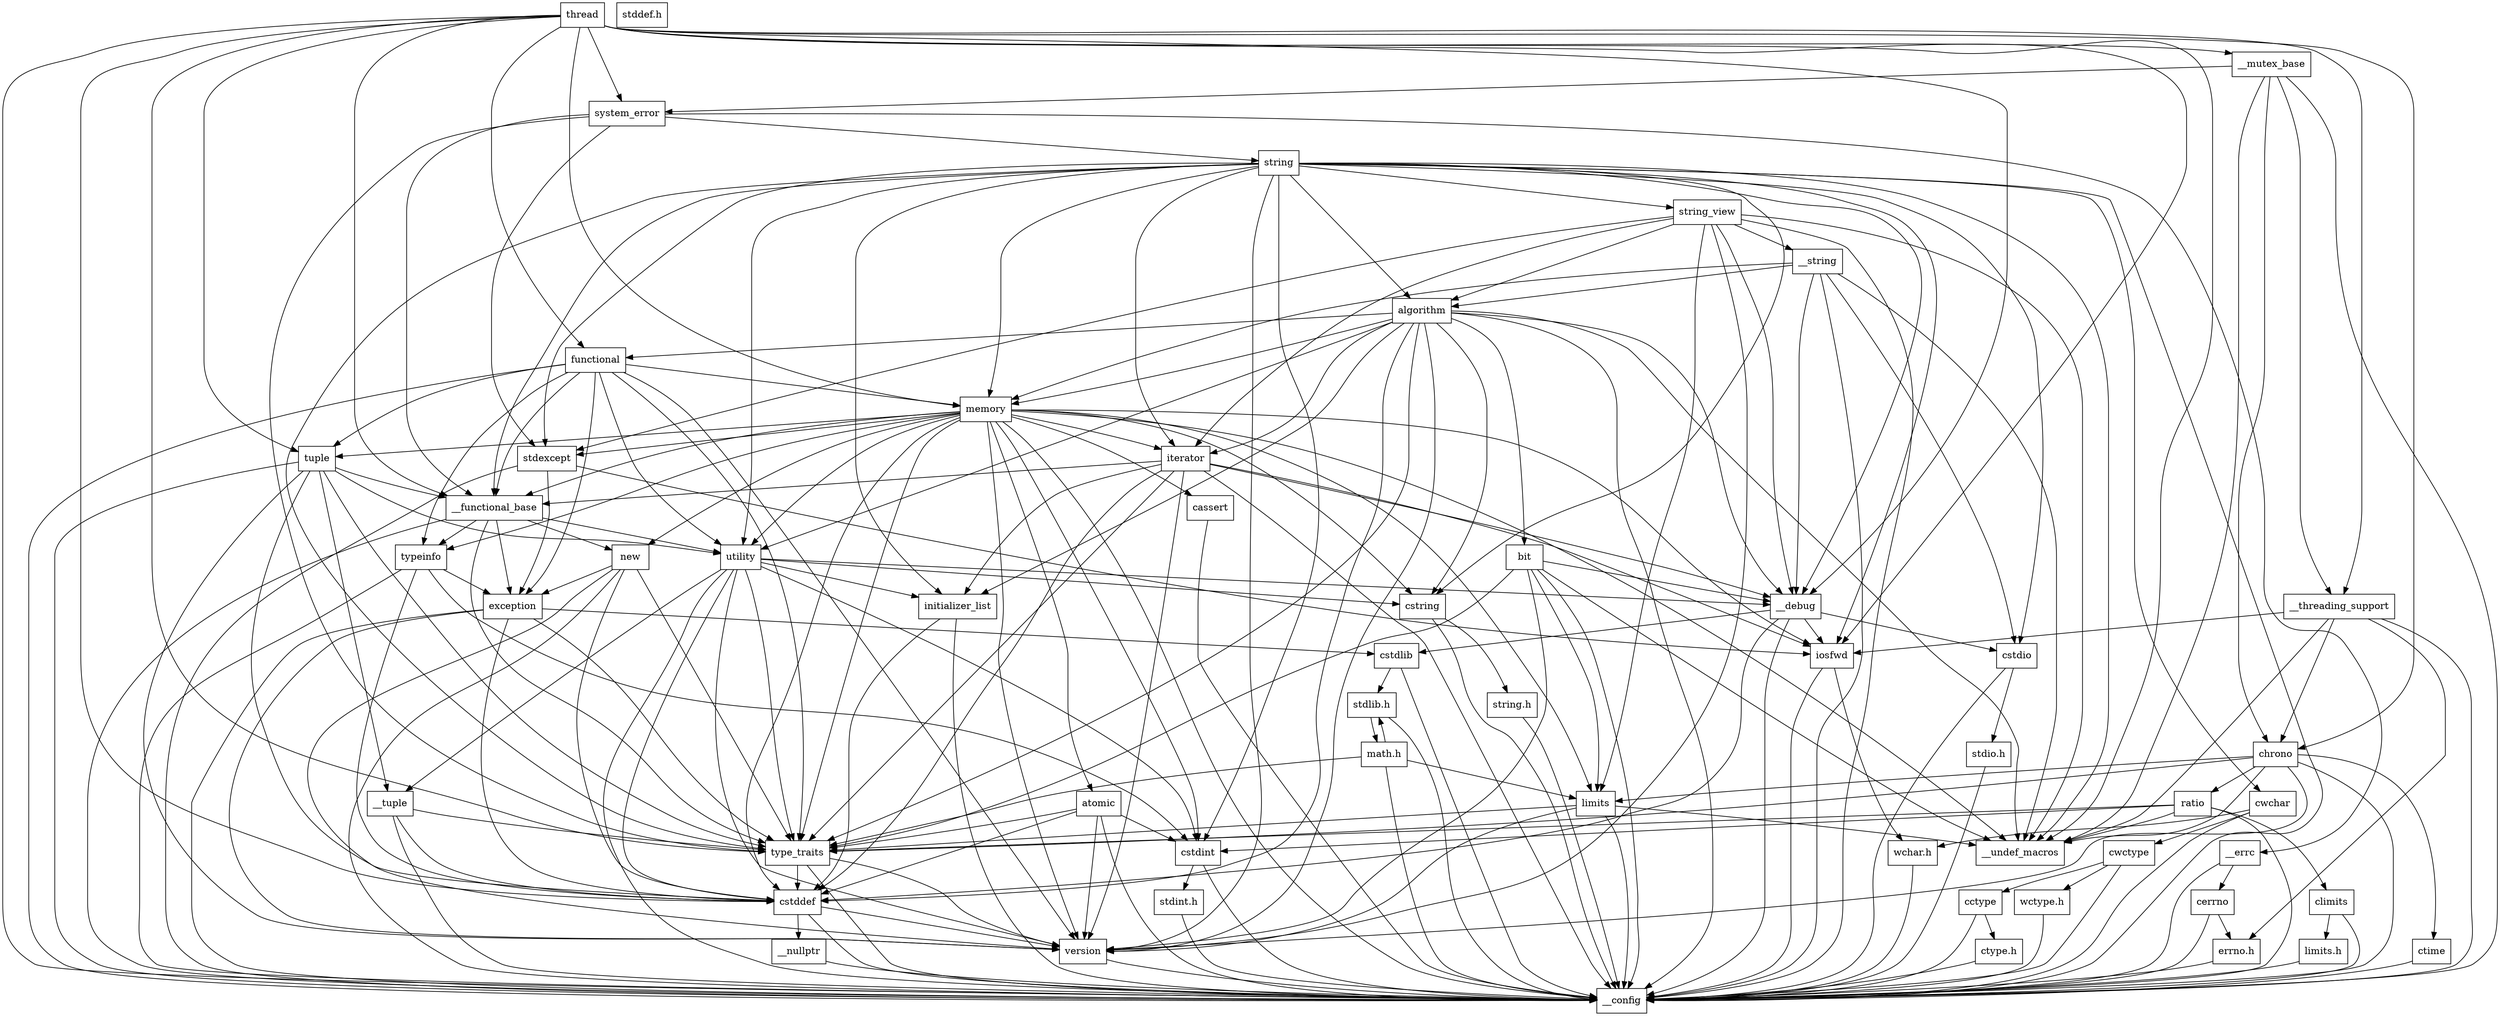 digraph "dependencies" {
  header_1 [ shape="box", label="thread"];
  header_2 [ shape="box", label="__config"];
  header_11 [ shape="box", label="iosfwd"];
  header_12 [ shape="box", label="wchar.h"];
  header_17 [ shape="box", label="stddef.h"];
  header_28 [ shape="box", label="__functional_base"];
  header_29 [ shape="box", label="type_traits"];
  header_30 [ shape="box", label="cstddef"];
  header_31 [ shape="box", label="version"];
  header_33 [ shape="box", label="__nullptr"];
  header_34 [ shape="box", label="typeinfo"];
  header_35 [ shape="box", label="exception"];
  header_36 [ shape="box", label="cstdlib"];
  header_37 [ shape="box", label="stdlib.h"];
  header_65 [ shape="box", label="math.h"];
  header_77 [ shape="box", label="limits"];
  header_78 [ shape="box", label="__undef_macros"];
  header_79 [ shape="box", label="cstdint"];
  header_80 [ shape="box", label="stdint.h"];
  header_84 [ shape="box", label="new"];
  header_85 [ shape="box", label="utility"];
  header_86 [ shape="box", label="__tuple"];
  header_87 [ shape="box", label="initializer_list"];
  header_88 [ shape="box", label="cstring"];
  header_89 [ shape="box", label="string.h"];
  header_92 [ shape="box", label="__debug"];
  header_93 [ shape="box", label="cstdio"];
  header_94 [ shape="box", label="stdio.h"];
  header_103 [ shape="box", label="functional"];
  header_104 [ shape="box", label="memory"];
  header_105 [ shape="box", label="iterator"];
  header_106 [ shape="box", label="tuple"];
  header_107 [ shape="box", label="stdexcept"];
  header_108 [ shape="box", label="cassert"];
  header_110 [ shape="box", label="atomic"];
  header_111 [ shape="box", label="system_error"];
  header_112 [ shape="box", label="__errc"];
  header_113 [ shape="box", label="cerrno"];
  header_114 [ shape="box", label="errno.h"];
  header_122 [ shape="box", label="string"];
  header_123 [ shape="box", label="string_view"];
  header_124 [ shape="box", label="__string"];
  header_125 [ shape="box", label="algorithm"];
  header_126 [ shape="box", label="bit"];
  header_127 [ shape="box", label="cwchar"];
  header_128 [ shape="box", label="cwctype"];
  header_129 [ shape="box", label="cctype"];
  header_130 [ shape="box", label="ctype.h"];
  header_132 [ shape="box", label="wctype.h"];
  header_135 [ shape="box", label="chrono"];
  header_136 [ shape="box", label="ctime"];
  header_142 [ shape="box", label="ratio"];
  header_143 [ shape="box", label="climits"];
  header_144 [ shape="box", label="limits.h"];
  header_153 [ shape="box", label="__mutex_base"];
  header_154 [ shape="box", label="__threading_support"];
  header_144 -> header_2;
  header_112 -> header_2;
  header_112 -> header_113;
  header_37 -> header_2;
  header_37 -> header_65;
  header_136 -> header_2;
  header_128 -> header_2;
  header_128 -> header_129;
  header_128 -> header_132;
  header_130 -> header_2;
  header_12 -> header_2;
  header_36 -> header_2;
  header_36 -> header_37;
  header_126 -> header_2;
  header_126 -> header_77;
  header_126 -> header_29;
  header_126 -> header_31;
  header_126 -> header_92;
  header_126 -> header_78;
  header_33 -> header_2;
  header_143 -> header_2;
  header_143 -> header_144;
  header_135 -> header_2;
  header_135 -> header_136;
  header_135 -> header_29;
  header_135 -> header_142;
  header_135 -> header_77;
  header_135 -> header_31;
  header_135 -> header_78;
  header_122 -> header_2;
  header_122 -> header_123;
  header_122 -> header_11;
  header_122 -> header_88;
  header_122 -> header_93;
  header_122 -> header_127;
  header_122 -> header_125;
  header_122 -> header_105;
  header_122 -> header_85;
  header_122 -> header_104;
  header_122 -> header_107;
  header_122 -> header_29;
  header_122 -> header_87;
  header_122 -> header_28;
  header_122 -> header_31;
  header_122 -> header_79;
  header_122 -> header_92;
  header_122 -> header_78;
  header_92 -> header_2;
  header_92 -> header_11;
  header_92 -> header_36;
  header_92 -> header_93;
  header_92 -> header_30;
  header_28 -> header_2;
  header_28 -> header_29;
  header_28 -> header_34;
  header_28 -> header_35;
  header_28 -> header_84;
  header_28 -> header_85;
  header_29 -> header_2;
  header_29 -> header_30;
  header_29 -> header_31;
  header_93 -> header_2;
  header_93 -> header_94;
  header_104 -> header_2;
  header_104 -> header_29;
  header_104 -> header_34;
  header_104 -> header_30;
  header_104 -> header_79;
  header_104 -> header_84;
  header_104 -> header_85;
  header_104 -> header_77;
  header_104 -> header_105;
  header_104 -> header_28;
  header_104 -> header_11;
  header_104 -> header_106;
  header_104 -> header_107;
  header_104 -> header_88;
  header_104 -> header_108;
  header_104 -> header_110;
  header_104 -> header_31;
  header_104 -> header_78;
  header_113 -> header_2;
  header_113 -> header_114;
  header_132 -> header_2;
  header_89 -> header_2;
  header_123 -> header_2;
  header_123 -> header_124;
  header_123 -> header_125;
  header_123 -> header_105;
  header_123 -> header_77;
  header_123 -> header_107;
  header_123 -> header_31;
  header_123 -> header_92;
  header_123 -> header_78;
  header_111 -> header_112;
  header_111 -> header_29;
  header_111 -> header_107;
  header_111 -> header_28;
  header_111 -> header_122;
  header_11 -> header_2;
  header_11 -> header_12;
  header_114 -> header_2;
  header_142 -> header_2;
  header_142 -> header_79;
  header_142 -> header_143;
  header_142 -> header_29;
  header_142 -> header_78;
  header_1 -> header_2;
  header_1 -> header_11;
  header_1 -> header_28;
  header_1 -> header_29;
  header_1 -> header_30;
  header_1 -> header_103;
  header_1 -> header_104;
  header_1 -> header_111;
  header_1 -> header_135;
  header_1 -> header_153;
  header_1 -> header_106;
  header_1 -> header_154;
  header_1 -> header_92;
  header_1 -> header_78;
  header_105 -> header_2;
  header_105 -> header_11;
  header_105 -> header_28;
  header_105 -> header_29;
  header_105 -> header_30;
  header_105 -> header_87;
  header_105 -> header_31;
  header_105 -> header_92;
  header_125 -> header_2;
  header_125 -> header_87;
  header_125 -> header_29;
  header_125 -> header_88;
  header_125 -> header_85;
  header_125 -> header_104;
  header_125 -> header_103;
  header_125 -> header_105;
  header_125 -> header_30;
  header_125 -> header_126;
  header_125 -> header_31;
  header_125 -> header_92;
  header_125 -> header_78;
  header_88 -> header_2;
  header_88 -> header_89;
  header_31 -> header_2;
  header_94 -> header_2;
  header_106 -> header_2;
  header_106 -> header_86;
  header_106 -> header_30;
  header_106 -> header_29;
  header_106 -> header_28;
  header_106 -> header_85;
  header_106 -> header_31;
  header_154 -> header_2;
  header_154 -> header_135;
  header_154 -> header_11;
  header_154 -> header_114;
  header_154 -> header_78;
  header_108 -> header_2;
  header_129 -> header_2;
  header_129 -> header_130;
  header_107 -> header_2;
  header_107 -> header_35;
  header_107 -> header_11;
  header_77 -> header_2;
  header_77 -> header_29;
  header_77 -> header_78;
  header_77 -> header_31;
  header_124 -> header_2;
  header_124 -> header_125;
  header_124 -> header_93;
  header_124 -> header_104;
  header_124 -> header_92;
  header_124 -> header_78;
  header_79 -> header_2;
  header_79 -> header_80;
  header_80 -> header_2;
  header_87 -> header_2;
  header_87 -> header_30;
  header_30 -> header_2;
  header_30 -> header_31;
  header_30 -> header_33;
  header_86 -> header_2;
  header_86 -> header_30;
  header_86 -> header_29;
  header_103 -> header_2;
  header_103 -> header_29;
  header_103 -> header_34;
  header_103 -> header_35;
  header_103 -> header_104;
  header_103 -> header_106;
  header_103 -> header_85;
  header_103 -> header_31;
  header_103 -> header_28;
  header_110 -> header_2;
  header_110 -> header_30;
  header_110 -> header_79;
  header_110 -> header_29;
  header_110 -> header_31;
  header_127 -> header_2;
  header_127 -> header_128;
  header_127 -> header_12;
  header_65 -> header_2;
  header_65 -> header_37;
  header_65 -> header_29;
  header_65 -> header_77;
  header_85 -> header_2;
  header_85 -> header_86;
  header_85 -> header_29;
  header_85 -> header_87;
  header_85 -> header_30;
  header_85 -> header_88;
  header_85 -> header_79;
  header_85 -> header_31;
  header_85 -> header_92;
  header_35 -> header_2;
  header_35 -> header_30;
  header_35 -> header_36;
  header_35 -> header_29;
  header_35 -> header_31;
  header_84 -> header_2;
  header_84 -> header_35;
  header_84 -> header_29;
  header_84 -> header_30;
  header_84 -> header_31;
  header_153 -> header_2;
  header_153 -> header_135;
  header_153 -> header_111;
  header_153 -> header_154;
  header_153 -> header_78;
  header_34 -> header_2;
  header_34 -> header_35;
  header_34 -> header_30;
  header_34 -> header_79;
}